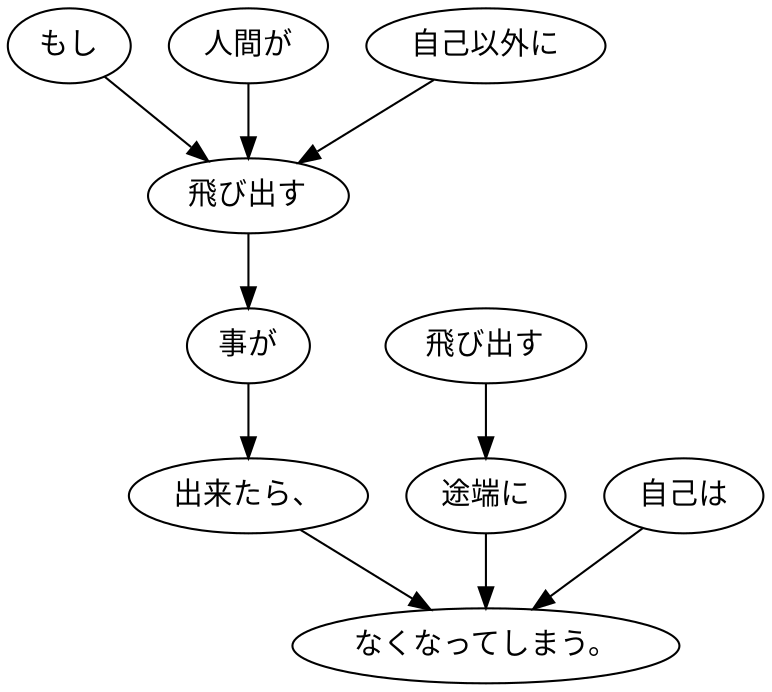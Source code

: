 digraph graph5697 {
	node0 [label="もし"];
	node1 [label="人間が"];
	node2 [label="自己以外に"];
	node3 [label="飛び出す"];
	node4 [label="事が"];
	node5 [label="出来たら、"];
	node6 [label="飛び出す"];
	node7 [label="途端に"];
	node8 [label="自己は"];
	node9 [label="なくなってしまう。"];
	node0 -> node3;
	node1 -> node3;
	node2 -> node3;
	node3 -> node4;
	node4 -> node5;
	node5 -> node9;
	node6 -> node7;
	node7 -> node9;
	node8 -> node9;
}
